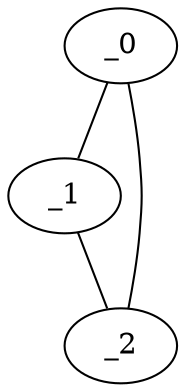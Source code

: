 graph "obj2__80.gxl" {
	_0	 [x=64,
		y=6];
	_1	 [x=67,
		y=2];
	_0 -- _1	 [valence=1];
	_2	 [x=70,
		y=2];
	_0 -- _2	 [valence=1];
	_1 -- _2	 [valence=1];
}
